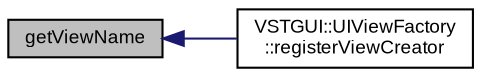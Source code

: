 digraph "getViewName"
{
  bgcolor="transparent";
  edge [fontname="Arial",fontsize="9",labelfontname="Arial",labelfontsize="9"];
  node [fontname="Arial",fontsize="9",shape=record];
  rankdir="LR";
  Node1 [label="getViewName",height=0.2,width=0.4,color="black", fillcolor="grey75", style="filled" fontcolor="black"];
  Node1 -> Node2 [dir="back",color="midnightblue",fontsize="9",style="solid",fontname="Arial"];
  Node2 [label="VSTGUI::UIViewFactory\l::registerViewCreator",height=0.2,width=0.4,color="black",URL="$class_v_s_t_g_u_i_1_1_u_i_view_factory.html#aa8bd27c0b05d0759c648959863ad3cef"];
}
